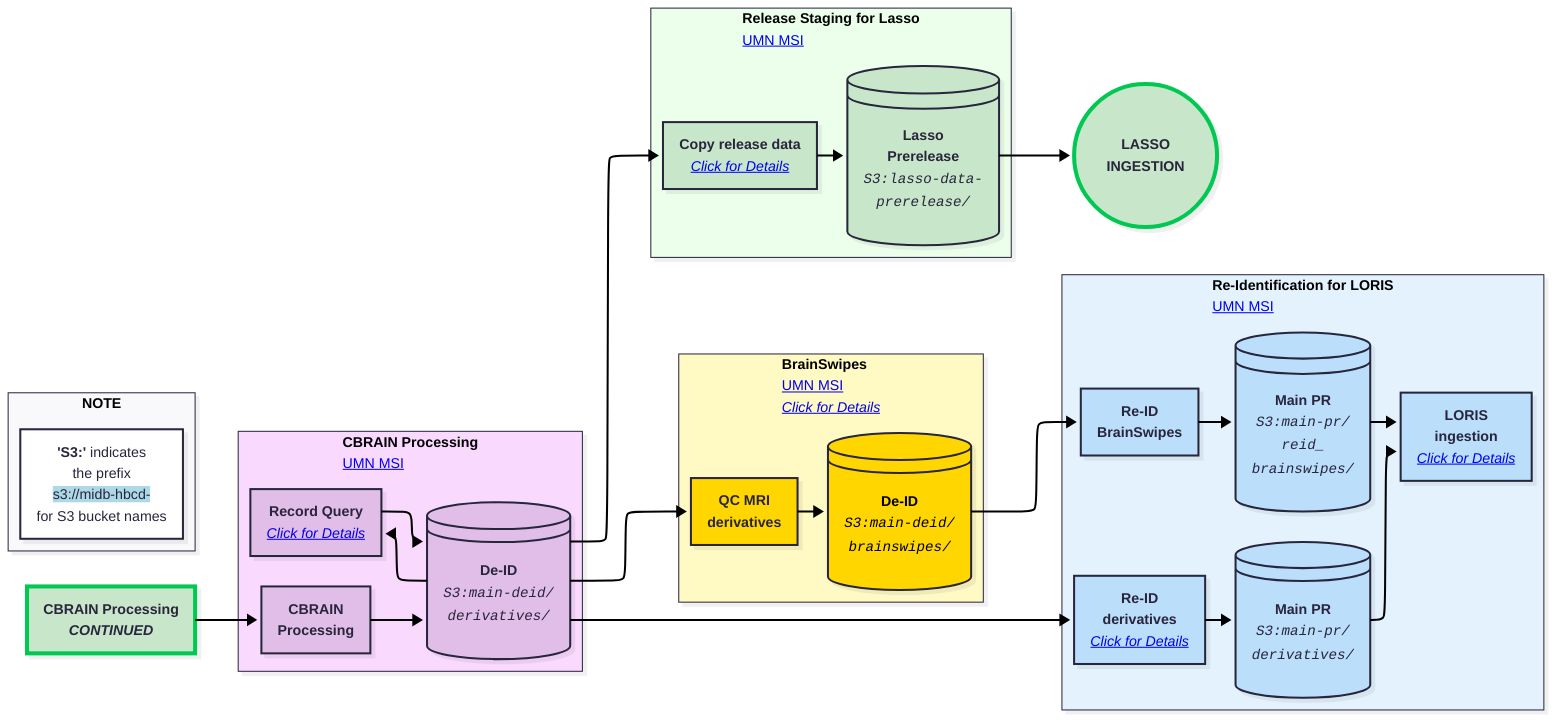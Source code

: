 ---
config:
  layout: elk
  look: neo
  theme: redux
---
flowchart LR
 subgraph s2["<b>CBRAIN Processing</b><br><a href=../../orgcharts/#midb-informatics-hub-msi rel=noopener target=_blank>UMN MSI</a>"]
        n24["<b>CBRAIN<br>Processing</b>"]
        n25["<b>De-ID<br></b><i><code>S3:main-deid/<br>derivatives/</code></i>"]
        n26@{ label: "<b>Record Query<br></b><a href=\"../data-proc-wf/#record-query\" target=\"_top\"><i>Click for Details</i></a>" }
  end
 subgraph s3["<b>Re-Identification for LORIS<br></b><a href=../../orgcharts/#midb-informatics-hub-msi rel=noopener target=_blank>UMN MSI</a>"]
        n27@{ label: "<b>Re-ID<br>derivatives</b><br><a href=\"../data-proc-wf/#re-id\" target=\"_top\"><i>Click for Details</i></a>" }
        n28@{ label: "<b><span style=\"color:\">Main PR<br></span></b><i><code>S3:main-pr/<br>derivatives/</code></i>" }
        n43@{ label: "<b>LORIS<br>ingestion</b><br><a href=\"../data-proc-wf/#loris-ingestion\" target=\"_top\"><i>Click for Details</i></a>" }
        n45["<b>Re-ID<br>BrainSwipes</b><br>"]
        n46["<b>Main PR</b><br><i><code>S3:main-pr/<br>reid_<br>brainswipes/</code></i>"]
  end
 subgraph s4["<b>BrainSwipes<br></b><a href=../../orgcharts/#midb-informatics-hub-msi rel=noopener target=_blank>UMN MSI</a><br><a href=../data-proc-wf/#brainswipes target=_top><i>Click for Details</i></a>"]
        n32["<b>QC MRI<br>derivatives</b>"]
        n33@{ label: "<div style=\"color:\"><div><b>De-ID<br></b><i><code>S3:main-deid/<br>brainswipes/</code></i></div></div>" }
  end
 subgraph s5["<b>Release Staging for Lasso<br></b><a href=../../orgcharts/#midb-informatics-hub-msi rel=noopener target=_blank>UMN MSI</a>"]
        n35@{ label: "<b>Copy release data</b><br><a href=\"../data-proc-wf/#copy-to-release\" target=\"_top\"><i>Click for Details</i></a>" }
        n36["<b>Lasso<br>Prerelease</b><br><i><code>S3:lasso-data-<br>prerelease/</code></i>"]
  end
 subgraph s6["<b>NOTE</b>"]
        legend@{ label: "<b>'S3:'</b> indicates<br>the prefix<span style=\"background-color:\"><br></span><span style=\"background-color:lightblue;\">s3://midb-hbcd-<br></span>for S3 bucket names" }
  end
 subgraph s7["<br>"]
        n40(("<b>LASSO<br>INGESTION</b>"))
  end
    n24 --> n25
    n25 --> n26 & n27 & n35 & n32
    n26 --> n25
    n27 --> n28
    n32 --> n33
    n35 --> n36
    n28 --> n43
    n44["<b>CBRAIN Processing<br><i>CONTINUED</i></b>"] --> n24
    n33 --> n45
    n45 --> n46
    n46 --> n43
    n36 --> n40
    n24@{ shape: rect}
    n25@{ shape: disk}
    n26@{ shape: rect}
    n27@{ shape: rect}
    n28@{ shape: disk}
    n43@{ shape: rect}
    n45@{ shape: rect}
    n46@{ shape: disk}
    n33@{ shape: disk}
    n35@{ shape: rect}
    n36@{ shape: disk}
    n44@{ shape: rect}
    style n24 fill:#E1BEE7
    style n25 fill:#E1BEE7
    style n26 fill:#E1BEE7
    style n27 fill:#BBDEFB
    style n28 fill:#BBDEFB
    style n43 fill:#BBDEFB
    style n45 fill:#BBDEFB
    style n46 fill:#BBDEFB
    style n32 fill:#FFD600
    style n33 fill:#FFD600,color:#000000
    style n35 fill:#C8E6C9
    style n36 fill:#C8E6C9
    style n40 fill:#C8E6C9,stroke:#00C853,stroke-width:4px,stroke-dasharray: 0
    style n44 fill:#C8E6C9,stroke-width:4px,stroke-dasharray: 0,stroke:#00C853
    style s5 fill:#EBFFEB
    style s2 fill:#FAD9FF
    style s3 fill:#E3F2FD
    style s4 fill:#FFF9C4
    style s7 stroke:none,fill:transparent